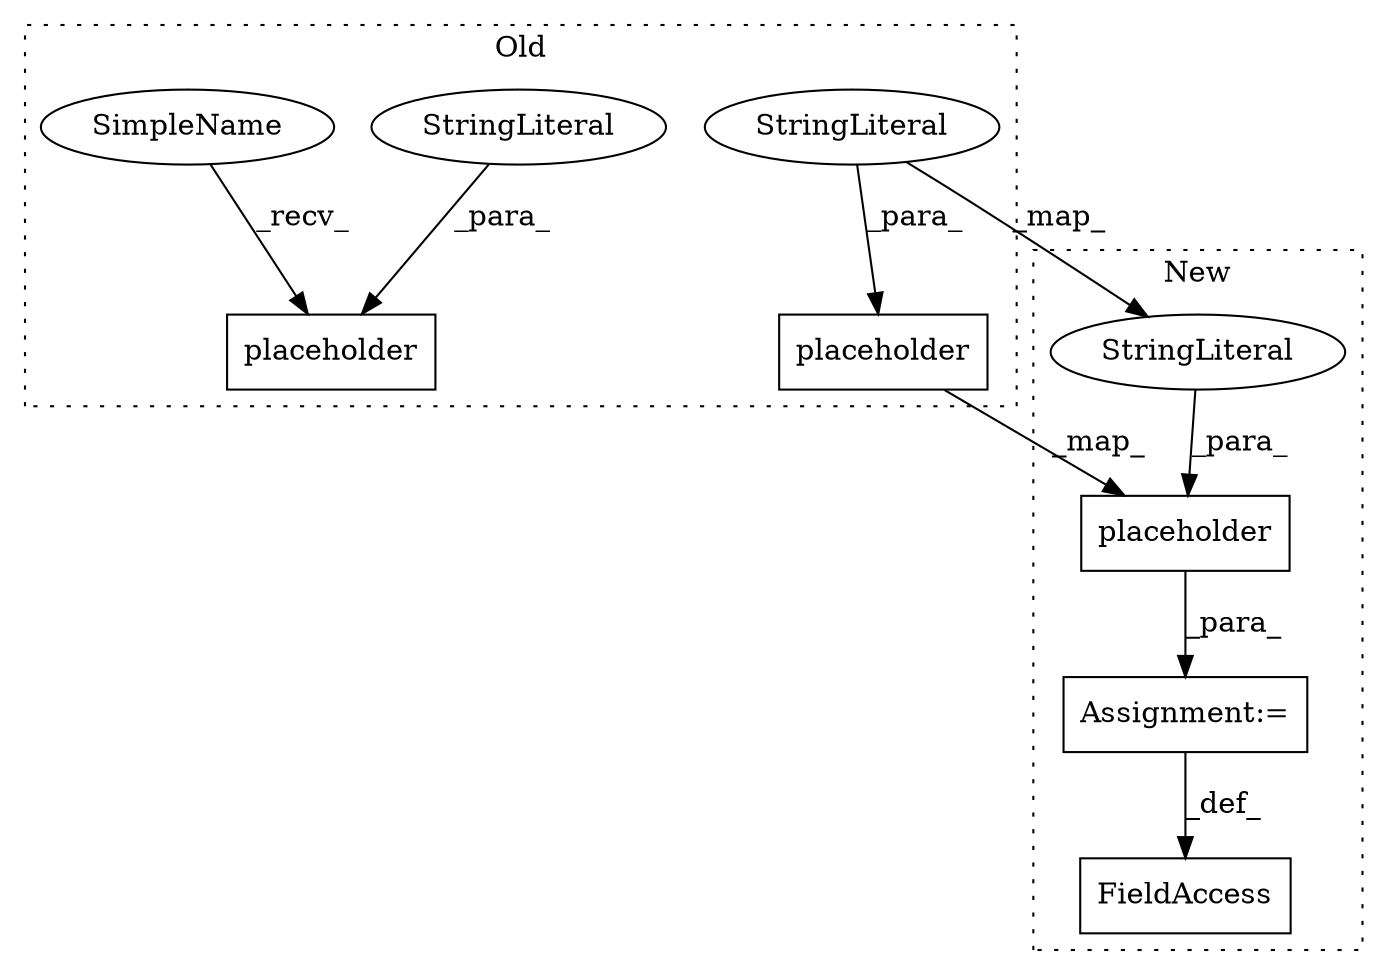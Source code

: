digraph G {
subgraph cluster0 {
1 [label="placeholder" a="32" s="2673,2752" l="12,1" shape="box"];
6 [label="StringLiteral" a="45" s="2738" l="14" shape="ellipse"];
7 [label="placeholder" a="32" s="2282,2376" l="12,1" shape="box"];
8 [label="StringLiteral" a="45" s="2362" l="14" shape="ellipse"];
9 [label="SimpleName" a="42" s="2271" l="10" shape="ellipse"];
label = "Old";
style="dotted";
}
subgraph cluster1 {
2 [label="placeholder" a="32" s="2345,2441" l="12,1" shape="box"];
3 [label="Assignment:=" a="7" s="2715" l="1" shape="box"];
4 [label="FieldAccess" a="22" s="2697" l="18" shape="box"];
5 [label="StringLiteral" a="45" s="2427" l="14" shape="ellipse"];
label = "New";
style="dotted";
}
1 -> 2 [label="_map_"];
2 -> 3 [label="_para_"];
3 -> 4 [label="_def_"];
5 -> 2 [label="_para_"];
6 -> 5 [label="_map_"];
6 -> 1 [label="_para_"];
8 -> 7 [label="_para_"];
9 -> 7 [label="_recv_"];
}